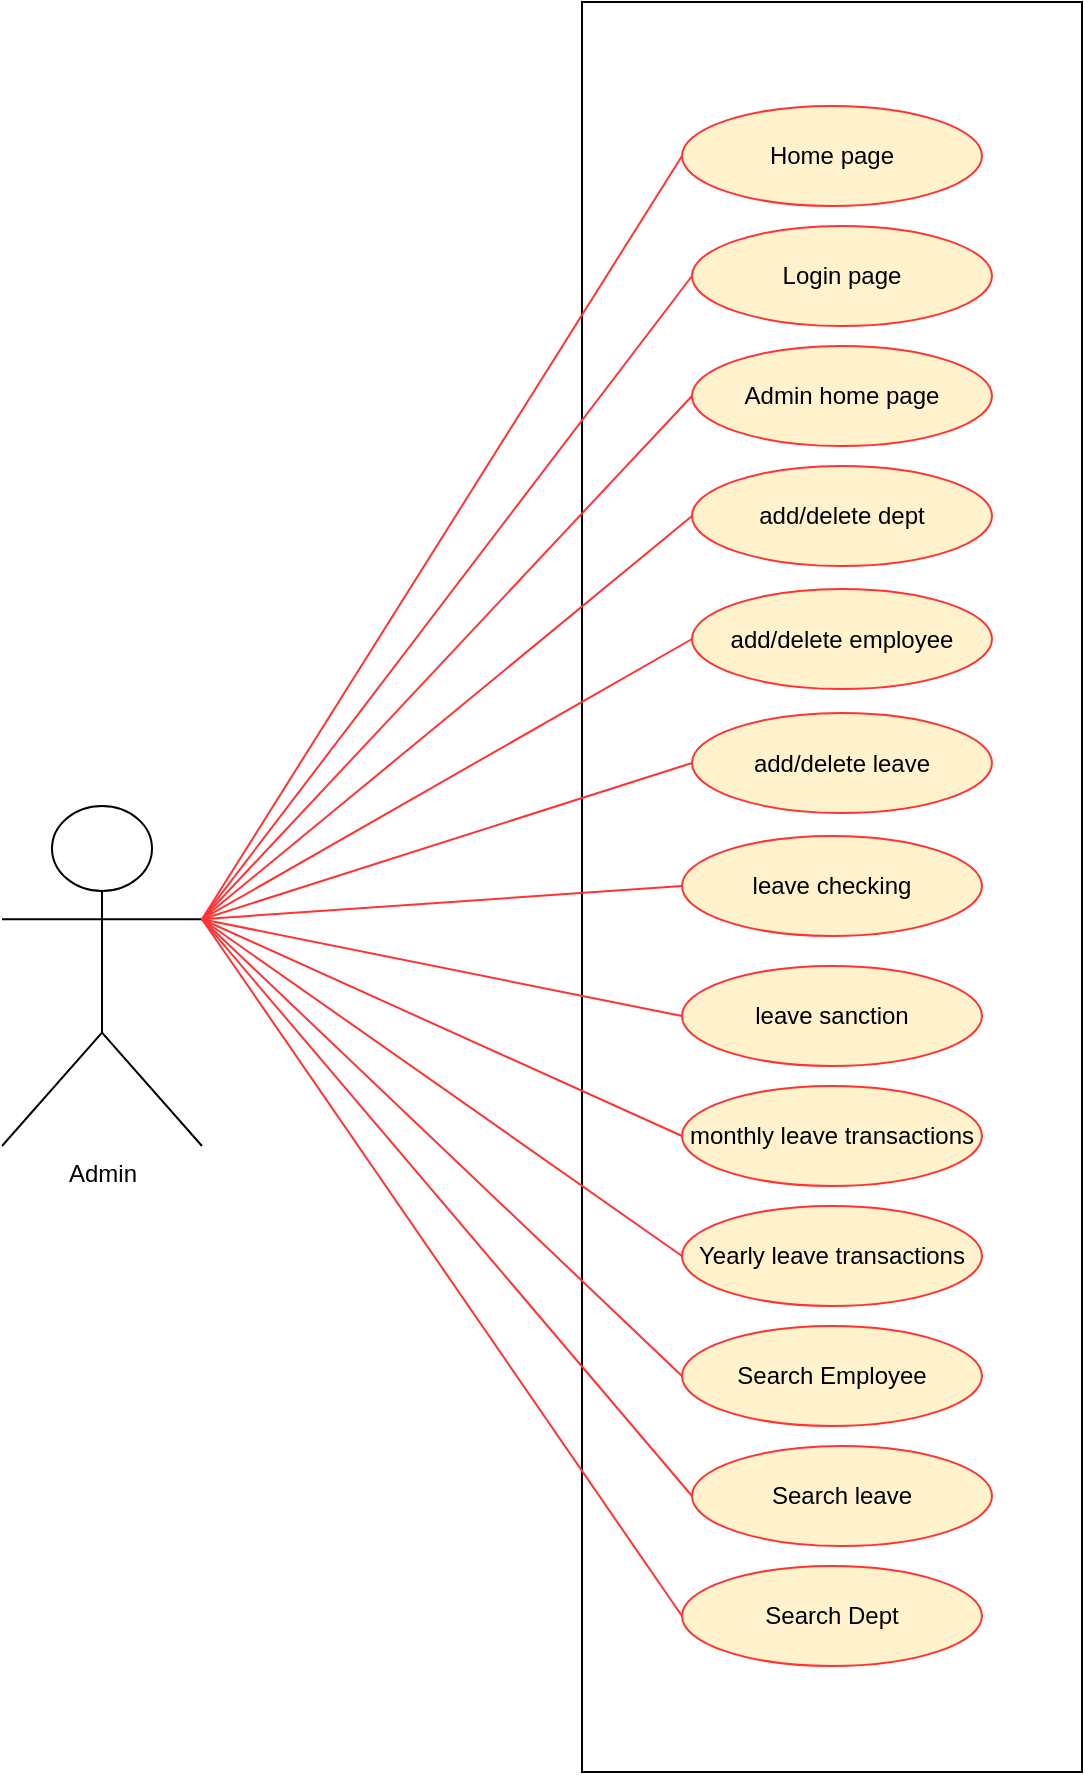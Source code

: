 <mxfile version="10.5.9" type="google"><diagram name="Page-1" id="efa7a0a1-bf9b-a30e-e6df-94a7791c09e9"><mxGraphModel dx="1010" dy="1719" grid="1" gridSize="10" guides="1" tooltips="1" connect="1" arrows="1" fold="1" page="1" pageScale="1" pageWidth="826" pageHeight="1169" background="#ffffff" math="0" shadow="0"><root><mxCell id="0"/><mxCell id="1" parent="0"/><mxCell id="CgsGPUa-BOvWlC-oK1qY-28" value="" style="rounded=0;whiteSpace=wrap;html=1;fillColor=none;strokeColor=#000000;" vertex="1" parent="1"><mxGeometry x="350" y="-92" width="250" height="885" as="geometry"/></mxCell><mxCell id="CgsGPUa-BOvWlC-oK1qY-1" value="Admin" style="shape=umlActor;verticalLabelPosition=bottom;labelBackgroundColor=#ffffff;verticalAlign=top;html=1;" vertex="1" parent="1"><mxGeometry x="60" y="310" width="100" height="170" as="geometry"/></mxCell><mxCell id="CgsGPUa-BOvWlC-oK1qY-2" value="Search Dept" style="ellipse;whiteSpace=wrap;html=1;fillColor=#fff2cc;strokeColor=#FF3333;" vertex="1" parent="1"><mxGeometry x="400" y="690" width="150" height="50" as="geometry"/></mxCell><mxCell id="CgsGPUa-BOvWlC-oK1qY-3" value="" style="endArrow=none;html=1;exitX=1;exitY=0.333;exitDx=0;exitDy=0;exitPerimeter=0;entryX=0;entryY=0.5;entryDx=0;entryDy=0;fillColor=#f8cecc;strokeColor=#FF3333;" edge="1" parent="1" source="CgsGPUa-BOvWlC-oK1qY-1" target="CgsGPUa-BOvWlC-oK1qY-2"><mxGeometry width="50" height="50" relative="1" as="geometry"><mxPoint x="200" y="440" as="sourcePoint"/><mxPoint x="250" y="390" as="targetPoint"/></mxGeometry></mxCell><mxCell id="CgsGPUa-BOvWlC-oK1qY-4" value="Home page" style="ellipse;whiteSpace=wrap;html=1;fillColor=#fff2cc;strokeColor=#FF3333;" vertex="1" parent="1"><mxGeometry x="400" y="-40" width="150" height="50" as="geometry"/></mxCell><mxCell id="CgsGPUa-BOvWlC-oK1qY-5" value="" style="endArrow=none;html=1;exitX=1;exitY=0.333;exitDx=0;exitDy=0;exitPerimeter=0;entryX=0;entryY=0.5;entryDx=0;entryDy=0;fillColor=#f8cecc;strokeColor=#FF3333;" edge="1" parent="1" target="CgsGPUa-BOvWlC-oK1qY-4" source="CgsGPUa-BOvWlC-oK1qY-1"><mxGeometry width="50" height="50" relative="1" as="geometry"><mxPoint x="170" y="450" as="sourcePoint"/><mxPoint x="260" y="400" as="targetPoint"/></mxGeometry></mxCell><mxCell id="CgsGPUa-BOvWlC-oK1qY-6" value="Search leave" style="ellipse;whiteSpace=wrap;html=1;fillColor=#fff2cc;strokeColor=#FF3333;" vertex="1" parent="1"><mxGeometry x="405" y="630" width="150" height="50" as="geometry"/></mxCell><mxCell id="CgsGPUa-BOvWlC-oK1qY-7" value="" style="endArrow=none;html=1;entryX=0;entryY=0.5;entryDx=0;entryDy=0;exitX=1;exitY=0.333;exitDx=0;exitDy=0;exitPerimeter=0;fillColor=#f8cecc;strokeColor=#FF3333;" edge="1" parent="1" target="CgsGPUa-BOvWlC-oK1qY-6" source="CgsGPUa-BOvWlC-oK1qY-1"><mxGeometry width="50" height="50" relative="1" as="geometry"><mxPoint x="170" y="370" as="sourcePoint"/><mxPoint x="270" y="410" as="targetPoint"/></mxGeometry></mxCell><mxCell id="CgsGPUa-BOvWlC-oK1qY-8" value="Login page" style="ellipse;whiteSpace=wrap;html=1;fillColor=#fff2cc;strokeColor=#FF3333;" vertex="1" parent="1"><mxGeometry x="405" y="20" width="150" height="50" as="geometry"/></mxCell><mxCell id="CgsGPUa-BOvWlC-oK1qY-9" value="" style="endArrow=none;html=1;entryX=0;entryY=0.5;entryDx=0;entryDy=0;exitX=1;exitY=0.333;exitDx=0;exitDy=0;exitPerimeter=0;fillColor=#f8cecc;strokeColor=#FF3333;" edge="1" parent="1" target="CgsGPUa-BOvWlC-oK1qY-8" source="CgsGPUa-BOvWlC-oK1qY-1"><mxGeometry width="50" height="50" relative="1" as="geometry"><mxPoint x="170" y="390" as="sourcePoint"/><mxPoint x="280" y="420" as="targetPoint"/></mxGeometry></mxCell><mxCell id="CgsGPUa-BOvWlC-oK1qY-10" value="Admin home page" style="ellipse;whiteSpace=wrap;html=1;fillColor=#fff2cc;strokeColor=#FF3333;" vertex="1" parent="1"><mxGeometry x="405" y="80" width="150" height="50" as="geometry"/></mxCell><mxCell id="CgsGPUa-BOvWlC-oK1qY-11" value="" style="endArrow=none;html=1;exitX=1;exitY=0.333;exitDx=0;exitDy=0;exitPerimeter=0;entryX=0;entryY=0.5;entryDx=0;entryDy=0;fillColor=#f8cecc;strokeColor=#FF3333;" edge="1" parent="1" target="CgsGPUa-BOvWlC-oK1qY-10" source="CgsGPUa-BOvWlC-oK1qY-1"><mxGeometry width="50" height="50" relative="1" as="geometry"><mxPoint x="200" y="480" as="sourcePoint"/><mxPoint x="290" y="430" as="targetPoint"/></mxGeometry></mxCell><mxCell id="CgsGPUa-BOvWlC-oK1qY-12" value="add/delete dept" style="ellipse;whiteSpace=wrap;html=1;fillColor=#fff2cc;strokeColor=#FF3333;" vertex="1" parent="1"><mxGeometry x="405" y="140" width="150" height="50" as="geometry"/></mxCell><mxCell id="CgsGPUa-BOvWlC-oK1qY-13" value="" style="endArrow=none;html=1;exitX=1;exitY=0.333;exitDx=0;exitDy=0;exitPerimeter=0;entryX=0;entryY=0.5;entryDx=0;entryDy=0;fillColor=#f8cecc;strokeColor=#FF3333;" edge="1" parent="1" target="CgsGPUa-BOvWlC-oK1qY-12" source="CgsGPUa-BOvWlC-oK1qY-1"><mxGeometry width="50" height="50" relative="1" as="geometry"><mxPoint x="210" y="490" as="sourcePoint"/><mxPoint x="300" y="440" as="targetPoint"/></mxGeometry></mxCell><mxCell id="CgsGPUa-BOvWlC-oK1qY-14" value="add/delete employee" style="ellipse;whiteSpace=wrap;html=1;fillColor=#fff2cc;strokeColor=#FF3333;" vertex="1" parent="1"><mxGeometry x="405" y="201.5" width="150" height="50" as="geometry"/></mxCell><mxCell id="CgsGPUa-BOvWlC-oK1qY-15" value="" style="endArrow=none;html=1;exitX=1;exitY=0.333;exitDx=0;exitDy=0;exitPerimeter=0;entryX=0;entryY=0.5;entryDx=0;entryDy=0;fillColor=#f8cecc;strokeColor=#FF3333;" edge="1" parent="1" target="CgsGPUa-BOvWlC-oK1qY-14" source="CgsGPUa-BOvWlC-oK1qY-1"><mxGeometry width="50" height="50" relative="1" as="geometry"><mxPoint x="220" y="500" as="sourcePoint"/><mxPoint x="310" y="450" as="targetPoint"/></mxGeometry></mxCell><mxCell id="CgsGPUa-BOvWlC-oK1qY-16" value="add/delete leave" style="ellipse;whiteSpace=wrap;html=1;fillColor=#fff2cc;strokeColor=#FF3333;" vertex="1" parent="1"><mxGeometry x="405" y="263.5" width="150" height="50" as="geometry"/></mxCell><mxCell id="CgsGPUa-BOvWlC-oK1qY-17" value="" style="endArrow=none;html=1;exitX=1;exitY=0.333;exitDx=0;exitDy=0;exitPerimeter=0;entryX=0;entryY=0.5;entryDx=0;entryDy=0;fillColor=#f8cecc;strokeColor=#FF3333;" edge="1" parent="1" target="CgsGPUa-BOvWlC-oK1qY-16" source="CgsGPUa-BOvWlC-oK1qY-1"><mxGeometry width="50" height="50" relative="1" as="geometry"><mxPoint x="230" y="510" as="sourcePoint"/><mxPoint x="320" y="460" as="targetPoint"/></mxGeometry></mxCell><mxCell id="CgsGPUa-BOvWlC-oK1qY-18" value="leave checking" style="ellipse;whiteSpace=wrap;html=1;fillColor=#fff2cc;strokeColor=#FF3333;" vertex="1" parent="1"><mxGeometry x="400" y="325" width="150" height="50" as="geometry"/></mxCell><mxCell id="CgsGPUa-BOvWlC-oK1qY-19" value="" style="endArrow=none;html=1;exitX=1;exitY=0.333;exitDx=0;exitDy=0;exitPerimeter=0;entryX=0;entryY=0.5;entryDx=0;entryDy=0;fillColor=#f8cecc;strokeColor=#FF3333;" edge="1" parent="1" target="CgsGPUa-BOvWlC-oK1qY-18" source="CgsGPUa-BOvWlC-oK1qY-1"><mxGeometry width="50" height="50" relative="1" as="geometry"><mxPoint x="240" y="520" as="sourcePoint"/><mxPoint x="330" y="470" as="targetPoint"/></mxGeometry></mxCell><mxCell id="CgsGPUa-BOvWlC-oK1qY-20" value="leave sanction" style="ellipse;whiteSpace=wrap;html=1;fillColor=#fff2cc;strokeColor=#FF3333;" vertex="1" parent="1"><mxGeometry x="400" y="390" width="150" height="50" as="geometry"/></mxCell><mxCell id="CgsGPUa-BOvWlC-oK1qY-21" value="" style="endArrow=none;html=1;exitX=1;exitY=0.333;exitDx=0;exitDy=0;exitPerimeter=0;entryX=0;entryY=0.5;entryDx=0;entryDy=0;fillColor=#f8cecc;strokeColor=#FF3333;" edge="1" parent="1" target="CgsGPUa-BOvWlC-oK1qY-20" source="CgsGPUa-BOvWlC-oK1qY-1"><mxGeometry width="50" height="50" relative="1" as="geometry"><mxPoint x="250" y="530" as="sourcePoint"/><mxPoint x="340" y="480" as="targetPoint"/></mxGeometry></mxCell><mxCell id="CgsGPUa-BOvWlC-oK1qY-22" value="monthly leave transactions" style="ellipse;whiteSpace=wrap;html=1;fillColor=#fff2cc;strokeColor=#FF3333;" vertex="1" parent="1"><mxGeometry x="400" y="450" width="150" height="50" as="geometry"/></mxCell><mxCell id="CgsGPUa-BOvWlC-oK1qY-23" value="" style="endArrow=none;html=1;exitX=1;exitY=0.333;exitDx=0;exitDy=0;exitPerimeter=0;entryX=0;entryY=0.5;entryDx=0;entryDy=0;fillColor=#f8cecc;strokeColor=#FF3333;" edge="1" parent="1" target="CgsGPUa-BOvWlC-oK1qY-22" source="CgsGPUa-BOvWlC-oK1qY-1"><mxGeometry width="50" height="50" relative="1" as="geometry"><mxPoint x="260" y="540" as="sourcePoint"/><mxPoint x="350" y="490" as="targetPoint"/></mxGeometry></mxCell><mxCell id="CgsGPUa-BOvWlC-oK1qY-24" value="&lt;span&gt;Yearly leave transactions&lt;/span&gt;" style="ellipse;whiteSpace=wrap;html=1;fillColor=#fff2cc;strokeColor=#FF3333;" vertex="1" parent="1"><mxGeometry x="400" y="510" width="150" height="50" as="geometry"/></mxCell><mxCell id="CgsGPUa-BOvWlC-oK1qY-25" value="" style="endArrow=none;html=1;exitX=1;exitY=0.333;exitDx=0;exitDy=0;exitPerimeter=0;entryX=0;entryY=0.5;entryDx=0;entryDy=0;fillColor=#f8cecc;strokeColor=#FF3333;" edge="1" parent="1" target="CgsGPUa-BOvWlC-oK1qY-24" source="CgsGPUa-BOvWlC-oK1qY-1"><mxGeometry width="50" height="50" relative="1" as="geometry"><mxPoint x="270" y="550" as="sourcePoint"/><mxPoint x="360" y="500" as="targetPoint"/></mxGeometry></mxCell><mxCell id="CgsGPUa-BOvWlC-oK1qY-26" value="Search Employee" style="ellipse;whiteSpace=wrap;html=1;fillColor=#fff2cc;strokeColor=#FF3333;" vertex="1" parent="1"><mxGeometry x="400" y="570" width="150" height="50" as="geometry"/></mxCell><mxCell id="CgsGPUa-BOvWlC-oK1qY-27" value="" style="endArrow=none;html=1;exitX=1;exitY=0.333;exitDx=0;exitDy=0;exitPerimeter=0;entryX=0;entryY=0.5;entryDx=0;entryDy=0;fillColor=#f8cecc;strokeColor=#FF3333;" edge="1" parent="1" target="CgsGPUa-BOvWlC-oK1qY-26" source="CgsGPUa-BOvWlC-oK1qY-1"><mxGeometry width="50" height="50" relative="1" as="geometry"><mxPoint x="280" y="560" as="sourcePoint"/><mxPoint x="370" y="510" as="targetPoint"/></mxGeometry></mxCell></root></mxGraphModel></diagram></mxfile>
